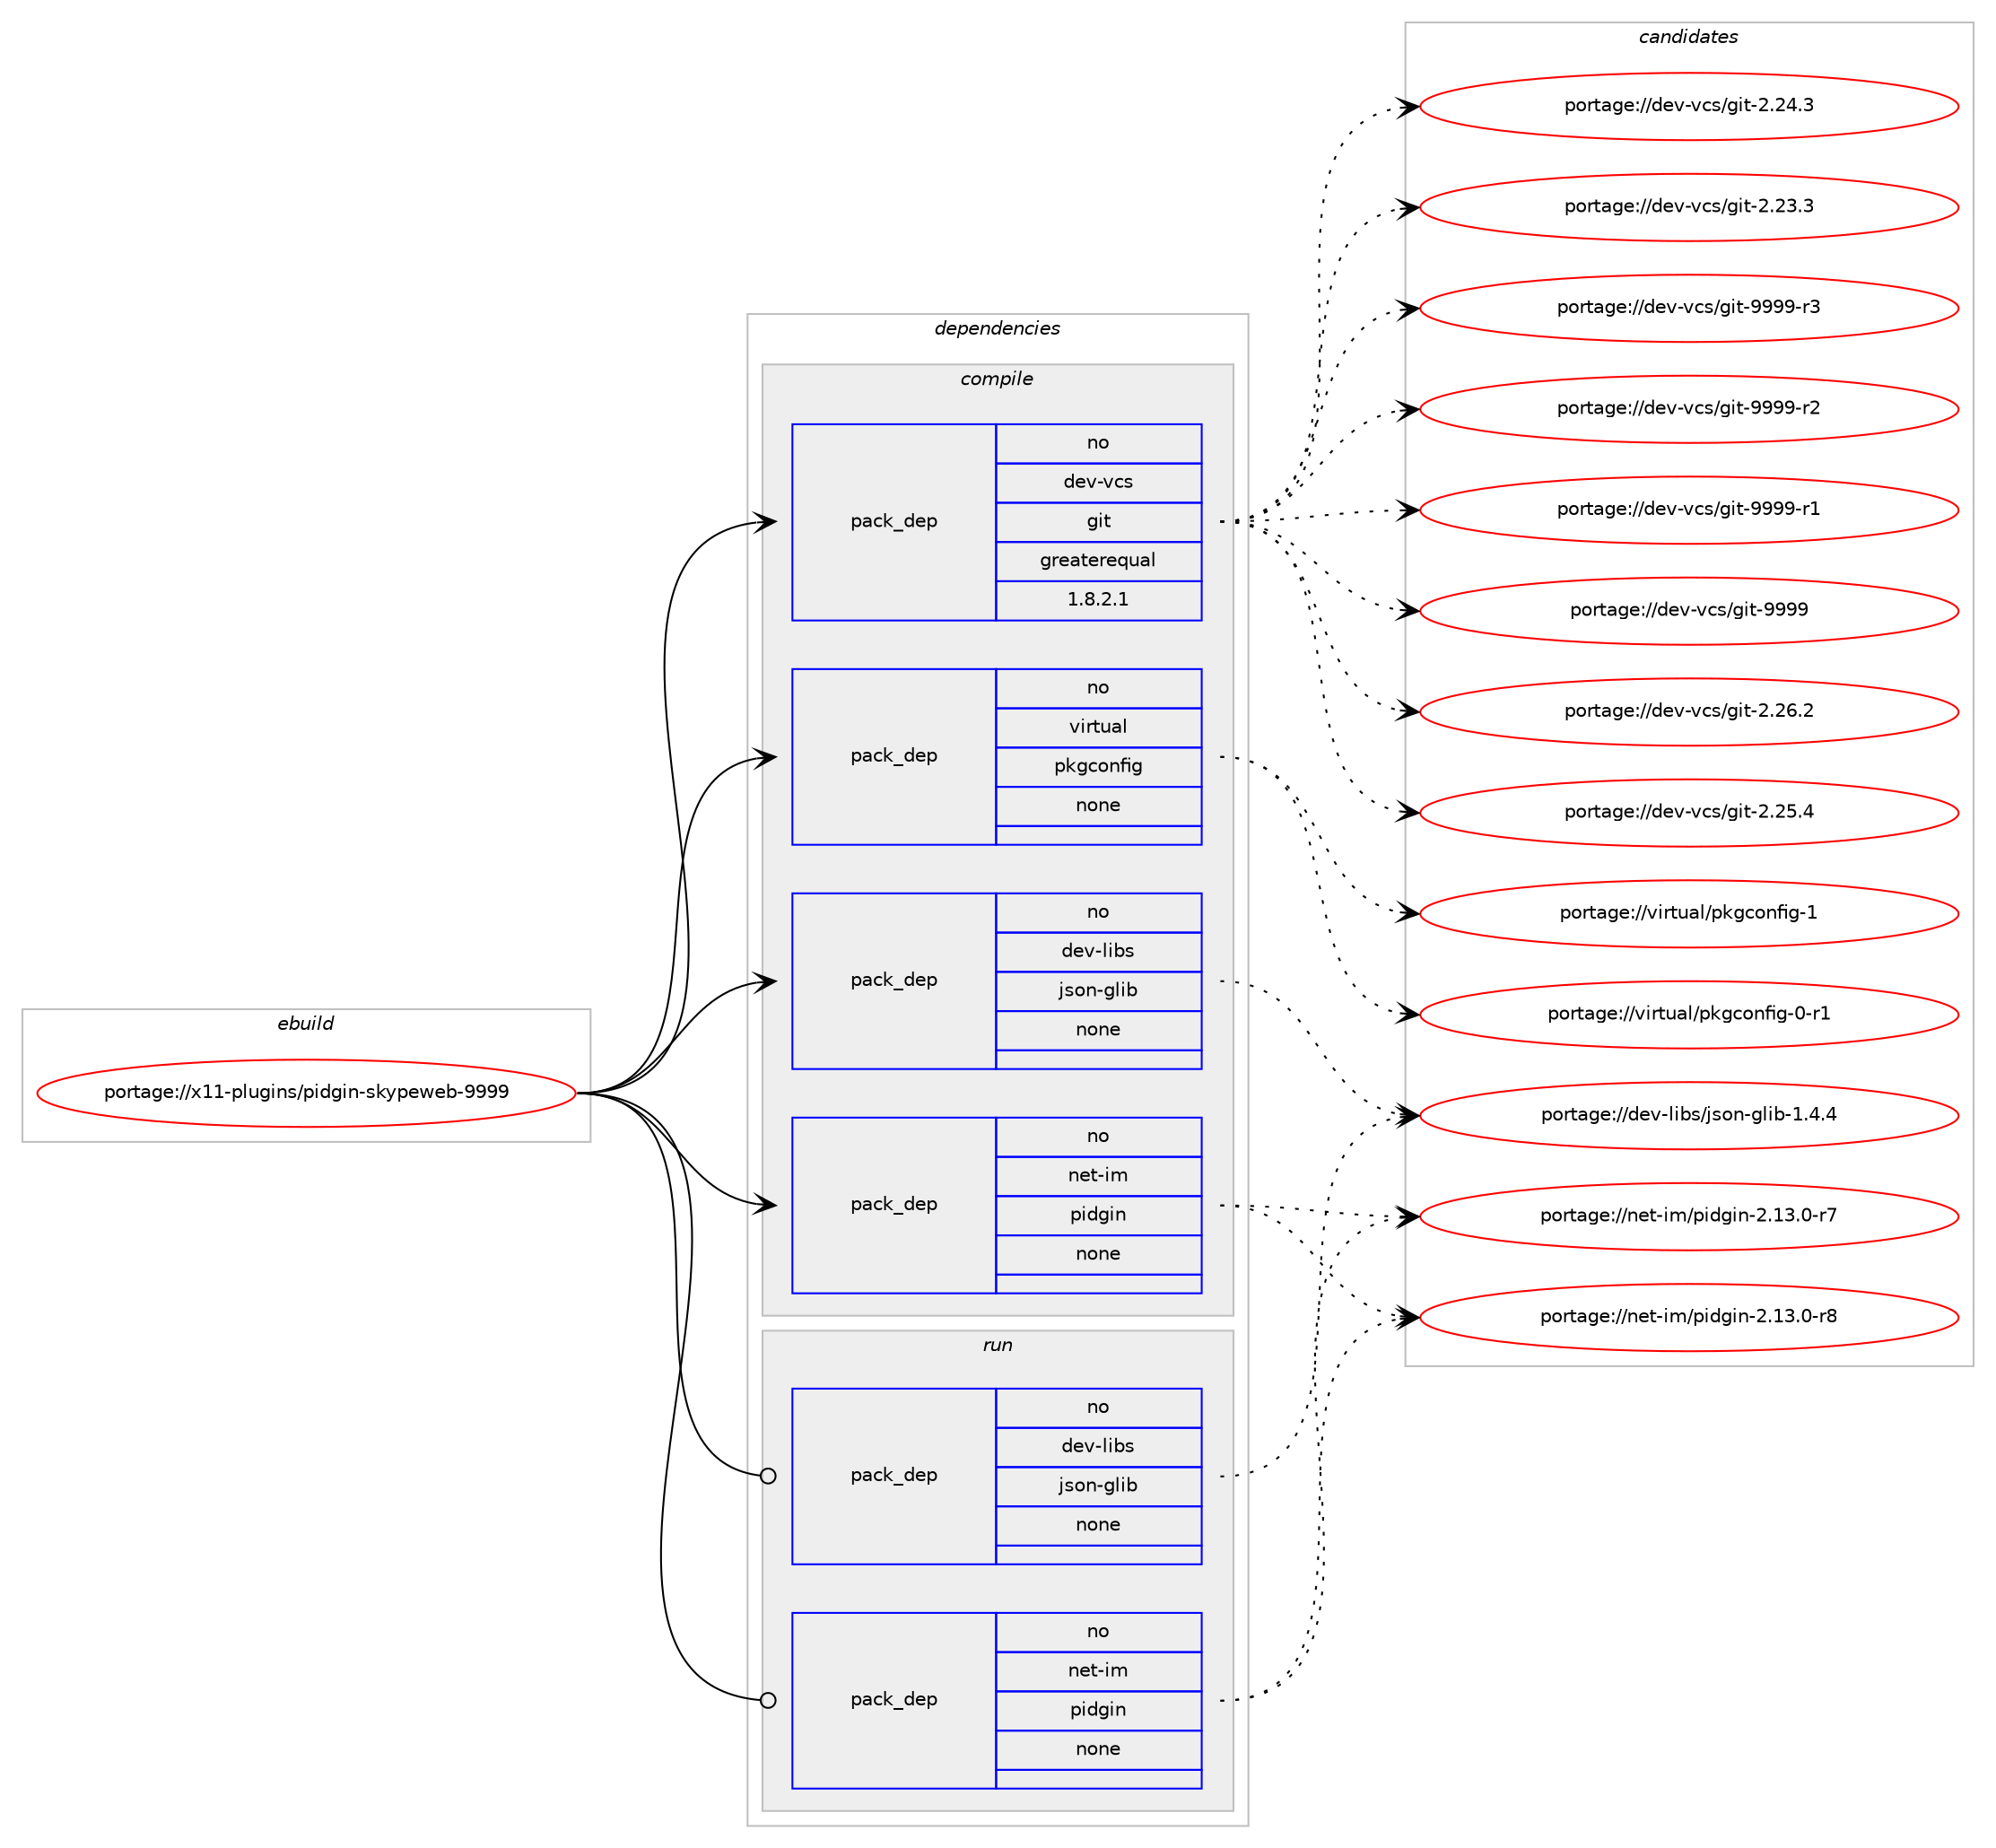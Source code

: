 digraph prolog {

# *************
# Graph options
# *************

newrank=true;
concentrate=true;
compound=true;
graph [rankdir=LR,fontname=Helvetica,fontsize=10,ranksep=1.5];#, ranksep=2.5, nodesep=0.2];
edge  [arrowhead=vee];
node  [fontname=Helvetica,fontsize=10];

# **********
# The ebuild
# **********

subgraph cluster_leftcol {
color=gray;
rank=same;
label=<<i>ebuild</i>>;
id [label="portage://x11-plugins/pidgin-skypeweb-9999", color=red, width=4, href="../x11-plugins/pidgin-skypeweb-9999.svg"];
}

# ****************
# The dependencies
# ****************

subgraph cluster_midcol {
color=gray;
label=<<i>dependencies</i>>;
subgraph cluster_compile {
fillcolor="#eeeeee";
style=filled;
label=<<i>compile</i>>;
subgraph pack1112 {
dependency1281 [label=<<TABLE BORDER="0" CELLBORDER="1" CELLSPACING="0" CELLPADDING="4" WIDTH="220"><TR><TD ROWSPAN="6" CELLPADDING="30">pack_dep</TD></TR><TR><TD WIDTH="110">no</TD></TR><TR><TD>dev-libs</TD></TR><TR><TD>json-glib</TD></TR><TR><TD>none</TD></TR><TR><TD></TD></TR></TABLE>>, shape=none, color=blue];
}
id:e -> dependency1281:w [weight=20,style="solid",arrowhead="vee"];
subgraph pack1113 {
dependency1282 [label=<<TABLE BORDER="0" CELLBORDER="1" CELLSPACING="0" CELLPADDING="4" WIDTH="220"><TR><TD ROWSPAN="6" CELLPADDING="30">pack_dep</TD></TR><TR><TD WIDTH="110">no</TD></TR><TR><TD>dev-vcs</TD></TR><TR><TD>git</TD></TR><TR><TD>greaterequal</TD></TR><TR><TD>1.8.2.1</TD></TR></TABLE>>, shape=none, color=blue];
}
id:e -> dependency1282:w [weight=20,style="solid",arrowhead="vee"];
subgraph pack1114 {
dependency1283 [label=<<TABLE BORDER="0" CELLBORDER="1" CELLSPACING="0" CELLPADDING="4" WIDTH="220"><TR><TD ROWSPAN="6" CELLPADDING="30">pack_dep</TD></TR><TR><TD WIDTH="110">no</TD></TR><TR><TD>net-im</TD></TR><TR><TD>pidgin</TD></TR><TR><TD>none</TD></TR><TR><TD></TD></TR></TABLE>>, shape=none, color=blue];
}
id:e -> dependency1283:w [weight=20,style="solid",arrowhead="vee"];
subgraph pack1115 {
dependency1284 [label=<<TABLE BORDER="0" CELLBORDER="1" CELLSPACING="0" CELLPADDING="4" WIDTH="220"><TR><TD ROWSPAN="6" CELLPADDING="30">pack_dep</TD></TR><TR><TD WIDTH="110">no</TD></TR><TR><TD>virtual</TD></TR><TR><TD>pkgconfig</TD></TR><TR><TD>none</TD></TR><TR><TD></TD></TR></TABLE>>, shape=none, color=blue];
}
id:e -> dependency1284:w [weight=20,style="solid",arrowhead="vee"];
}
subgraph cluster_compileandrun {
fillcolor="#eeeeee";
style=filled;
label=<<i>compile and run</i>>;
}
subgraph cluster_run {
fillcolor="#eeeeee";
style=filled;
label=<<i>run</i>>;
subgraph pack1116 {
dependency1285 [label=<<TABLE BORDER="0" CELLBORDER="1" CELLSPACING="0" CELLPADDING="4" WIDTH="220"><TR><TD ROWSPAN="6" CELLPADDING="30">pack_dep</TD></TR><TR><TD WIDTH="110">no</TD></TR><TR><TD>dev-libs</TD></TR><TR><TD>json-glib</TD></TR><TR><TD>none</TD></TR><TR><TD></TD></TR></TABLE>>, shape=none, color=blue];
}
id:e -> dependency1285:w [weight=20,style="solid",arrowhead="odot"];
subgraph pack1117 {
dependency1286 [label=<<TABLE BORDER="0" CELLBORDER="1" CELLSPACING="0" CELLPADDING="4" WIDTH="220"><TR><TD ROWSPAN="6" CELLPADDING="30">pack_dep</TD></TR><TR><TD WIDTH="110">no</TD></TR><TR><TD>net-im</TD></TR><TR><TD>pidgin</TD></TR><TR><TD>none</TD></TR><TR><TD></TD></TR></TABLE>>, shape=none, color=blue];
}
id:e -> dependency1286:w [weight=20,style="solid",arrowhead="odot"];
}
}

# **************
# The candidates
# **************

subgraph cluster_choices {
rank=same;
color=gray;
label=<<i>candidates</i>>;

subgraph choice1112 {
color=black;
nodesep=1;
choice1001011184510810598115471061151111104510310810598454946524652 [label="portage://dev-libs/json-glib-1.4.4", color=red, width=4,href="../dev-libs/json-glib-1.4.4.svg"];
dependency1281:e -> choice1001011184510810598115471061151111104510310810598454946524652:w [style=dotted,weight="100"];
}
subgraph choice1113 {
color=black;
nodesep=1;
choice10010111845118991154710310511645575757574511451 [label="portage://dev-vcs/git-9999-r3", color=red, width=4,href="../dev-vcs/git-9999-r3.svg"];
choice10010111845118991154710310511645575757574511450 [label="portage://dev-vcs/git-9999-r2", color=red, width=4,href="../dev-vcs/git-9999-r2.svg"];
choice10010111845118991154710310511645575757574511449 [label="portage://dev-vcs/git-9999-r1", color=red, width=4,href="../dev-vcs/git-9999-r1.svg"];
choice1001011184511899115471031051164557575757 [label="portage://dev-vcs/git-9999", color=red, width=4,href="../dev-vcs/git-9999.svg"];
choice10010111845118991154710310511645504650544650 [label="portage://dev-vcs/git-2.26.2", color=red, width=4,href="../dev-vcs/git-2.26.2.svg"];
choice10010111845118991154710310511645504650534652 [label="portage://dev-vcs/git-2.25.4", color=red, width=4,href="../dev-vcs/git-2.25.4.svg"];
choice10010111845118991154710310511645504650524651 [label="portage://dev-vcs/git-2.24.3", color=red, width=4,href="../dev-vcs/git-2.24.3.svg"];
choice10010111845118991154710310511645504650514651 [label="portage://dev-vcs/git-2.23.3", color=red, width=4,href="../dev-vcs/git-2.23.3.svg"];
dependency1282:e -> choice10010111845118991154710310511645575757574511451:w [style=dotted,weight="100"];
dependency1282:e -> choice10010111845118991154710310511645575757574511450:w [style=dotted,weight="100"];
dependency1282:e -> choice10010111845118991154710310511645575757574511449:w [style=dotted,weight="100"];
dependency1282:e -> choice1001011184511899115471031051164557575757:w [style=dotted,weight="100"];
dependency1282:e -> choice10010111845118991154710310511645504650544650:w [style=dotted,weight="100"];
dependency1282:e -> choice10010111845118991154710310511645504650534652:w [style=dotted,weight="100"];
dependency1282:e -> choice10010111845118991154710310511645504650524651:w [style=dotted,weight="100"];
dependency1282:e -> choice10010111845118991154710310511645504650514651:w [style=dotted,weight="100"];
}
subgraph choice1114 {
color=black;
nodesep=1;
choice1101011164510510947112105100103105110455046495146484511456 [label="portage://net-im/pidgin-2.13.0-r8", color=red, width=4,href="../net-im/pidgin-2.13.0-r8.svg"];
choice1101011164510510947112105100103105110455046495146484511455 [label="portage://net-im/pidgin-2.13.0-r7", color=red, width=4,href="../net-im/pidgin-2.13.0-r7.svg"];
dependency1283:e -> choice1101011164510510947112105100103105110455046495146484511456:w [style=dotted,weight="100"];
dependency1283:e -> choice1101011164510510947112105100103105110455046495146484511455:w [style=dotted,weight="100"];
}
subgraph choice1115 {
color=black;
nodesep=1;
choice1181051141161179710847112107103991111101021051034549 [label="portage://virtual/pkgconfig-1", color=red, width=4,href="../virtual/pkgconfig-1.svg"];
choice11810511411611797108471121071039911111010210510345484511449 [label="portage://virtual/pkgconfig-0-r1", color=red, width=4,href="../virtual/pkgconfig-0-r1.svg"];
dependency1284:e -> choice1181051141161179710847112107103991111101021051034549:w [style=dotted,weight="100"];
dependency1284:e -> choice11810511411611797108471121071039911111010210510345484511449:w [style=dotted,weight="100"];
}
subgraph choice1116 {
color=black;
nodesep=1;
choice1001011184510810598115471061151111104510310810598454946524652 [label="portage://dev-libs/json-glib-1.4.4", color=red, width=4,href="../dev-libs/json-glib-1.4.4.svg"];
dependency1285:e -> choice1001011184510810598115471061151111104510310810598454946524652:w [style=dotted,weight="100"];
}
subgraph choice1117 {
color=black;
nodesep=1;
choice1101011164510510947112105100103105110455046495146484511456 [label="portage://net-im/pidgin-2.13.0-r8", color=red, width=4,href="../net-im/pidgin-2.13.0-r8.svg"];
choice1101011164510510947112105100103105110455046495146484511455 [label="portage://net-im/pidgin-2.13.0-r7", color=red, width=4,href="../net-im/pidgin-2.13.0-r7.svg"];
dependency1286:e -> choice1101011164510510947112105100103105110455046495146484511456:w [style=dotted,weight="100"];
dependency1286:e -> choice1101011164510510947112105100103105110455046495146484511455:w [style=dotted,weight="100"];
}
}

}
